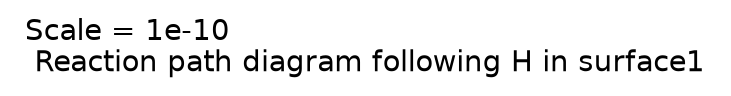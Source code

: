 digraph reaction_paths {
center=1;
 label = "Scale = 1e-10\l Reaction path diagram following H in surface1";
 fontname = "Helvetica";
}
